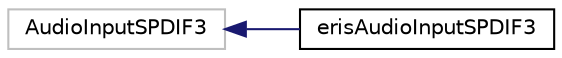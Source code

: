 digraph "Graphical Class Hierarchy"
{
 // LATEX_PDF_SIZE
  edge [fontname="Helvetica",fontsize="10",labelfontname="Helvetica",labelfontsize="10"];
  node [fontname="Helvetica",fontsize="10",shape=record];
  rankdir="LR";
  Node237 [label="AudioInputSPDIF3",height=0.2,width=0.4,color="grey75", fillcolor="white", style="filled",tooltip=" "];
  Node237 -> Node0 [dir="back",color="midnightblue",fontsize="10",style="solid",fontname="Helvetica"];
  Node0 [label="erisAudioInputSPDIF3",height=0.2,width=0.4,color="black", fillcolor="white", style="filled",URL="$classeris_audio_input_s_p_d_i_f3.html",tooltip=" "];
}
